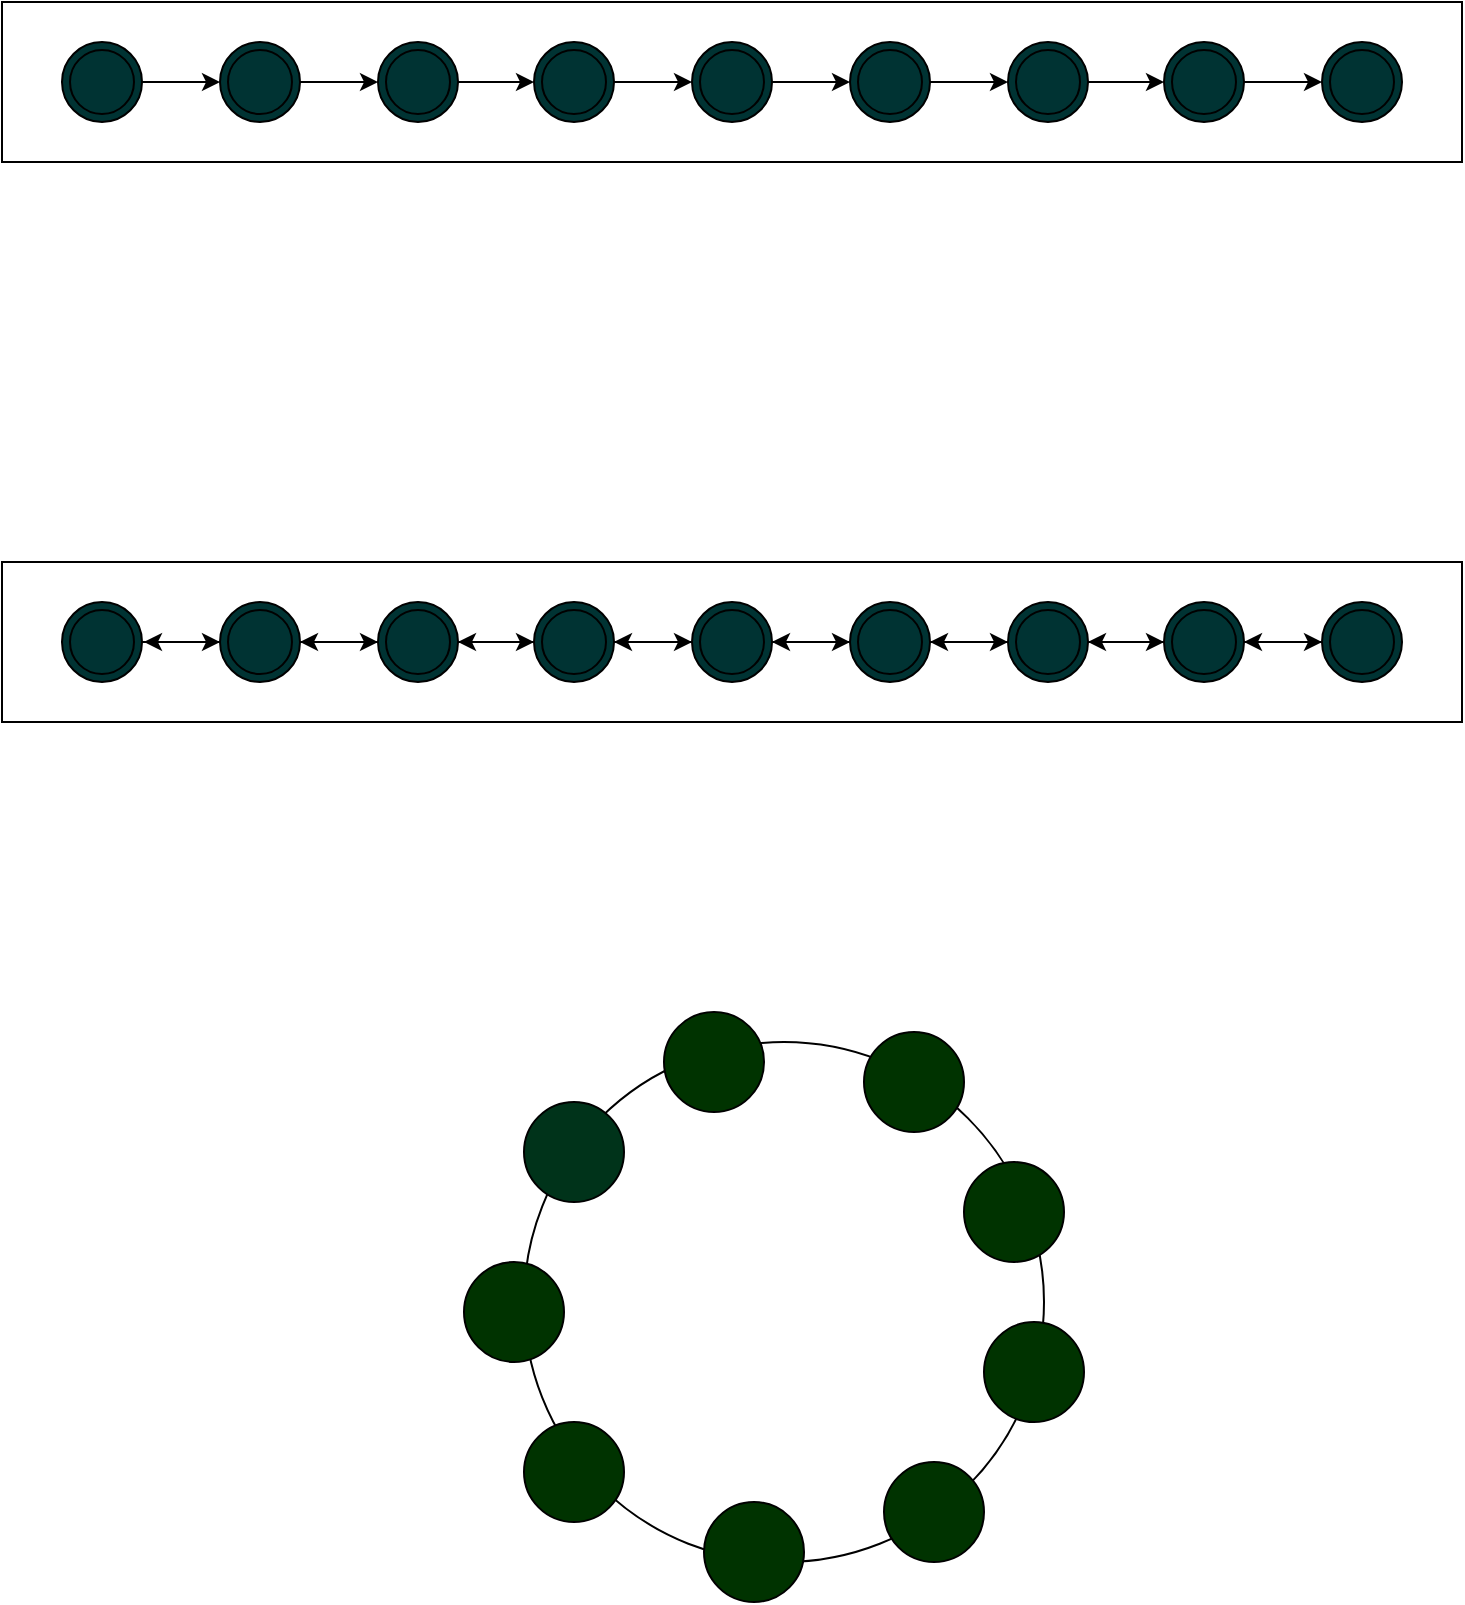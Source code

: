 <mxfile version="16.2.6" type="github">
  <diagram id="wuZnrCS4ffUr4uyaoDfu" name="第 1 页">
    <mxGraphModel dx="2062" dy="1113" grid="1" gridSize="10" guides="1" tooltips="1" connect="1" arrows="1" fold="1" page="1" pageScale="1" pageWidth="827" pageHeight="1169" math="0" shadow="0">
      <root>
        <mxCell id="0" />
        <mxCell id="1" parent="0" />
        <mxCell id="jJv5snXdQZRRRIjEyWKy-2" value="" style="group" vertex="1" connectable="0" parent="1">
          <mxGeometry x="49" y="80" width="730" height="80" as="geometry" />
        </mxCell>
        <mxCell id="jJv5snXdQZRRRIjEyWKy-3" value="" style="rounded=0;whiteSpace=wrap;html=1;" vertex="1" parent="jJv5snXdQZRRRIjEyWKy-2">
          <mxGeometry width="730" height="80" as="geometry" />
        </mxCell>
        <mxCell id="jJv5snXdQZRRRIjEyWKy-14" style="edgeStyle=orthogonalEdgeStyle;rounded=0;orthogonalLoop=1;jettySize=auto;html=1;exitX=1;exitY=0.5;exitDx=0;exitDy=0;" edge="1" parent="jJv5snXdQZRRRIjEyWKy-2" source="jJv5snXdQZRRRIjEyWKy-4" target="jJv5snXdQZRRRIjEyWKy-5">
          <mxGeometry relative="1" as="geometry" />
        </mxCell>
        <mxCell id="jJv5snXdQZRRRIjEyWKy-4" value="" style="ellipse;shape=doubleEllipse;whiteSpace=wrap;html=1;aspect=fixed;fillColor=#003333;" vertex="1" parent="jJv5snXdQZRRRIjEyWKy-2">
          <mxGeometry x="30" y="20" width="40" height="40" as="geometry" />
        </mxCell>
        <mxCell id="jJv5snXdQZRRRIjEyWKy-15" style="edgeStyle=orthogonalEdgeStyle;rounded=0;orthogonalLoop=1;jettySize=auto;html=1;exitX=1;exitY=0.5;exitDx=0;exitDy=0;entryX=0;entryY=0.5;entryDx=0;entryDy=0;" edge="1" parent="jJv5snXdQZRRRIjEyWKy-2" source="jJv5snXdQZRRRIjEyWKy-5" target="jJv5snXdQZRRRIjEyWKy-6">
          <mxGeometry relative="1" as="geometry" />
        </mxCell>
        <mxCell id="jJv5snXdQZRRRIjEyWKy-5" value="" style="ellipse;shape=doubleEllipse;whiteSpace=wrap;html=1;aspect=fixed;fillColor=#003333;" vertex="1" parent="jJv5snXdQZRRRIjEyWKy-2">
          <mxGeometry x="109" y="20" width="40" height="40" as="geometry" />
        </mxCell>
        <mxCell id="jJv5snXdQZRRRIjEyWKy-16" style="edgeStyle=orthogonalEdgeStyle;rounded=0;orthogonalLoop=1;jettySize=auto;html=1;exitX=1;exitY=0.5;exitDx=0;exitDy=0;entryX=0;entryY=0.5;entryDx=0;entryDy=0;" edge="1" parent="jJv5snXdQZRRRIjEyWKy-2" source="jJv5snXdQZRRRIjEyWKy-6" target="jJv5snXdQZRRRIjEyWKy-7">
          <mxGeometry relative="1" as="geometry" />
        </mxCell>
        <mxCell id="jJv5snXdQZRRRIjEyWKy-6" value="" style="ellipse;shape=doubleEllipse;whiteSpace=wrap;html=1;aspect=fixed;fillColor=#003333;" vertex="1" parent="jJv5snXdQZRRRIjEyWKy-2">
          <mxGeometry x="188" y="20" width="40" height="40" as="geometry" />
        </mxCell>
        <mxCell id="jJv5snXdQZRRRIjEyWKy-17" style="edgeStyle=orthogonalEdgeStyle;rounded=0;orthogonalLoop=1;jettySize=auto;html=1;exitX=1;exitY=0.5;exitDx=0;exitDy=0;entryX=0;entryY=0.5;entryDx=0;entryDy=0;" edge="1" parent="jJv5snXdQZRRRIjEyWKy-2" source="jJv5snXdQZRRRIjEyWKy-7" target="jJv5snXdQZRRRIjEyWKy-8">
          <mxGeometry relative="1" as="geometry" />
        </mxCell>
        <mxCell id="jJv5snXdQZRRRIjEyWKy-7" value="" style="ellipse;shape=doubleEllipse;whiteSpace=wrap;html=1;aspect=fixed;fillColor=#003333;" vertex="1" parent="jJv5snXdQZRRRIjEyWKy-2">
          <mxGeometry x="266" y="20" width="40" height="40" as="geometry" />
        </mxCell>
        <mxCell id="jJv5snXdQZRRRIjEyWKy-18" style="edgeStyle=orthogonalEdgeStyle;rounded=0;orthogonalLoop=1;jettySize=auto;html=1;exitX=1;exitY=0.5;exitDx=0;exitDy=0;" edge="1" parent="jJv5snXdQZRRRIjEyWKy-2" source="jJv5snXdQZRRRIjEyWKy-8" target="jJv5snXdQZRRRIjEyWKy-9">
          <mxGeometry relative="1" as="geometry" />
        </mxCell>
        <mxCell id="jJv5snXdQZRRRIjEyWKy-8" value="" style="ellipse;shape=doubleEllipse;whiteSpace=wrap;html=1;aspect=fixed;fillColor=#003333;" vertex="1" parent="jJv5snXdQZRRRIjEyWKy-2">
          <mxGeometry x="345" y="20" width="40" height="40" as="geometry" />
        </mxCell>
        <mxCell id="jJv5snXdQZRRRIjEyWKy-19" style="edgeStyle=orthogonalEdgeStyle;rounded=0;orthogonalLoop=1;jettySize=auto;html=1;exitX=1;exitY=0.5;exitDx=0;exitDy=0;entryX=0;entryY=0.5;entryDx=0;entryDy=0;" edge="1" parent="jJv5snXdQZRRRIjEyWKy-2" source="jJv5snXdQZRRRIjEyWKy-9" target="jJv5snXdQZRRRIjEyWKy-10">
          <mxGeometry relative="1" as="geometry" />
        </mxCell>
        <mxCell id="jJv5snXdQZRRRIjEyWKy-9" value="" style="ellipse;shape=doubleEllipse;whiteSpace=wrap;html=1;aspect=fixed;fillColor=#003333;" vertex="1" parent="jJv5snXdQZRRRIjEyWKy-2">
          <mxGeometry x="424" y="20" width="40" height="40" as="geometry" />
        </mxCell>
        <mxCell id="jJv5snXdQZRRRIjEyWKy-20" style="edgeStyle=orthogonalEdgeStyle;rounded=0;orthogonalLoop=1;jettySize=auto;html=1;exitX=1;exitY=0.5;exitDx=0;exitDy=0;entryX=0;entryY=0.5;entryDx=0;entryDy=0;" edge="1" parent="jJv5snXdQZRRRIjEyWKy-2" source="jJv5snXdQZRRRIjEyWKy-10" target="jJv5snXdQZRRRIjEyWKy-11">
          <mxGeometry relative="1" as="geometry" />
        </mxCell>
        <mxCell id="jJv5snXdQZRRRIjEyWKy-10" value="" style="ellipse;shape=doubleEllipse;whiteSpace=wrap;html=1;aspect=fixed;fillColor=#003333;" vertex="1" parent="jJv5snXdQZRRRIjEyWKy-2">
          <mxGeometry x="503" y="20" width="40" height="40" as="geometry" />
        </mxCell>
        <mxCell id="jJv5snXdQZRRRIjEyWKy-21" style="edgeStyle=orthogonalEdgeStyle;rounded=0;orthogonalLoop=1;jettySize=auto;html=1;exitX=1;exitY=0.5;exitDx=0;exitDy=0;entryX=0;entryY=0.5;entryDx=0;entryDy=0;" edge="1" parent="jJv5snXdQZRRRIjEyWKy-2" source="jJv5snXdQZRRRIjEyWKy-11" target="jJv5snXdQZRRRIjEyWKy-12">
          <mxGeometry relative="1" as="geometry" />
        </mxCell>
        <mxCell id="jJv5snXdQZRRRIjEyWKy-11" value="" style="ellipse;shape=doubleEllipse;whiteSpace=wrap;html=1;aspect=fixed;fillColor=#003333;" vertex="1" parent="jJv5snXdQZRRRIjEyWKy-2">
          <mxGeometry x="581" y="20" width="40" height="40" as="geometry" />
        </mxCell>
        <mxCell id="jJv5snXdQZRRRIjEyWKy-12" value="" style="ellipse;shape=doubleEllipse;whiteSpace=wrap;html=1;aspect=fixed;fillColor=#003333;" vertex="1" parent="jJv5snXdQZRRRIjEyWKy-2">
          <mxGeometry x="660" y="20" width="40" height="40" as="geometry" />
        </mxCell>
        <mxCell id="jJv5snXdQZRRRIjEyWKy-24" value="" style="group" vertex="1" connectable="0" parent="1">
          <mxGeometry x="49" y="360" width="730" height="80" as="geometry" />
        </mxCell>
        <mxCell id="jJv5snXdQZRRRIjEyWKy-25" value="" style="rounded=0;whiteSpace=wrap;html=1;" vertex="1" parent="jJv5snXdQZRRRIjEyWKy-24">
          <mxGeometry width="730" height="80" as="geometry" />
        </mxCell>
        <mxCell id="jJv5snXdQZRRRIjEyWKy-26" style="edgeStyle=orthogonalEdgeStyle;rounded=0;orthogonalLoop=1;jettySize=auto;html=1;exitX=1;exitY=0.5;exitDx=0;exitDy=0;" edge="1" parent="jJv5snXdQZRRRIjEyWKy-24" source="jJv5snXdQZRRRIjEyWKy-27" target="jJv5snXdQZRRRIjEyWKy-29">
          <mxGeometry relative="1" as="geometry" />
        </mxCell>
        <mxCell id="jJv5snXdQZRRRIjEyWKy-27" value="" style="ellipse;shape=doubleEllipse;whiteSpace=wrap;html=1;aspect=fixed;fillColor=#003333;" vertex="1" parent="jJv5snXdQZRRRIjEyWKy-24">
          <mxGeometry x="30" y="20" width="40" height="40" as="geometry" />
        </mxCell>
        <mxCell id="jJv5snXdQZRRRIjEyWKy-28" style="edgeStyle=orthogonalEdgeStyle;rounded=0;orthogonalLoop=1;jettySize=auto;html=1;exitX=1;exitY=0.5;exitDx=0;exitDy=0;entryX=0;entryY=0.5;entryDx=0;entryDy=0;" edge="1" parent="jJv5snXdQZRRRIjEyWKy-24" source="jJv5snXdQZRRRIjEyWKy-29" target="jJv5snXdQZRRRIjEyWKy-31">
          <mxGeometry relative="1" as="geometry" />
        </mxCell>
        <mxCell id="jJv5snXdQZRRRIjEyWKy-29" value="" style="ellipse;shape=doubleEllipse;whiteSpace=wrap;html=1;aspect=fixed;fillColor=#003333;" vertex="1" parent="jJv5snXdQZRRRIjEyWKy-24">
          <mxGeometry x="109" y="20" width="40" height="40" as="geometry" />
        </mxCell>
        <mxCell id="jJv5snXdQZRRRIjEyWKy-30" style="edgeStyle=orthogonalEdgeStyle;rounded=0;orthogonalLoop=1;jettySize=auto;html=1;exitX=1;exitY=0.5;exitDx=0;exitDy=0;entryX=0;entryY=0.5;entryDx=0;entryDy=0;" edge="1" parent="jJv5snXdQZRRRIjEyWKy-24" source="jJv5snXdQZRRRIjEyWKy-31" target="jJv5snXdQZRRRIjEyWKy-33">
          <mxGeometry relative="1" as="geometry" />
        </mxCell>
        <mxCell id="jJv5snXdQZRRRIjEyWKy-53" style="edgeStyle=orthogonalEdgeStyle;rounded=0;orthogonalLoop=1;jettySize=auto;html=1;exitX=0;exitY=0.5;exitDx=0;exitDy=0;entryX=1;entryY=0.5;entryDx=0;entryDy=0;" edge="1" parent="jJv5snXdQZRRRIjEyWKy-24" source="jJv5snXdQZRRRIjEyWKy-31" target="jJv5snXdQZRRRIjEyWKy-29">
          <mxGeometry relative="1" as="geometry" />
        </mxCell>
        <mxCell id="jJv5snXdQZRRRIjEyWKy-31" value="" style="ellipse;shape=doubleEllipse;whiteSpace=wrap;html=1;aspect=fixed;fillColor=#003333;" vertex="1" parent="jJv5snXdQZRRRIjEyWKy-24">
          <mxGeometry x="188" y="20" width="40" height="40" as="geometry" />
        </mxCell>
        <mxCell id="jJv5snXdQZRRRIjEyWKy-32" style="edgeStyle=orthogonalEdgeStyle;rounded=0;orthogonalLoop=1;jettySize=auto;html=1;exitX=1;exitY=0.5;exitDx=0;exitDy=0;entryX=0;entryY=0.5;entryDx=0;entryDy=0;" edge="1" parent="jJv5snXdQZRRRIjEyWKy-24" source="jJv5snXdQZRRRIjEyWKy-33" target="jJv5snXdQZRRRIjEyWKy-35">
          <mxGeometry relative="1" as="geometry" />
        </mxCell>
        <mxCell id="jJv5snXdQZRRRIjEyWKy-52" style="edgeStyle=orthogonalEdgeStyle;rounded=0;orthogonalLoop=1;jettySize=auto;html=1;exitX=0;exitY=0.5;exitDx=0;exitDy=0;entryX=1;entryY=0.5;entryDx=0;entryDy=0;" edge="1" parent="jJv5snXdQZRRRIjEyWKy-24" source="jJv5snXdQZRRRIjEyWKy-33" target="jJv5snXdQZRRRIjEyWKy-31">
          <mxGeometry relative="1" as="geometry" />
        </mxCell>
        <mxCell id="jJv5snXdQZRRRIjEyWKy-33" value="" style="ellipse;shape=doubleEllipse;whiteSpace=wrap;html=1;aspect=fixed;fillColor=#003333;" vertex="1" parent="jJv5snXdQZRRRIjEyWKy-24">
          <mxGeometry x="266" y="20" width="40" height="40" as="geometry" />
        </mxCell>
        <mxCell id="jJv5snXdQZRRRIjEyWKy-34" style="edgeStyle=orthogonalEdgeStyle;rounded=0;orthogonalLoop=1;jettySize=auto;html=1;exitX=1;exitY=0.5;exitDx=0;exitDy=0;" edge="1" parent="jJv5snXdQZRRRIjEyWKy-24" source="jJv5snXdQZRRRIjEyWKy-35" target="jJv5snXdQZRRRIjEyWKy-37">
          <mxGeometry relative="1" as="geometry" />
        </mxCell>
        <mxCell id="jJv5snXdQZRRRIjEyWKy-51" style="edgeStyle=orthogonalEdgeStyle;rounded=0;orthogonalLoop=1;jettySize=auto;html=1;exitX=0;exitY=0.5;exitDx=0;exitDy=0;entryX=1;entryY=0.5;entryDx=0;entryDy=0;" edge="1" parent="jJv5snXdQZRRRIjEyWKy-24" source="jJv5snXdQZRRRIjEyWKy-35" target="jJv5snXdQZRRRIjEyWKy-33">
          <mxGeometry relative="1" as="geometry" />
        </mxCell>
        <mxCell id="jJv5snXdQZRRRIjEyWKy-35" value="" style="ellipse;shape=doubleEllipse;whiteSpace=wrap;html=1;aspect=fixed;fillColor=#003333;" vertex="1" parent="jJv5snXdQZRRRIjEyWKy-24">
          <mxGeometry x="345" y="20" width="40" height="40" as="geometry" />
        </mxCell>
        <mxCell id="jJv5snXdQZRRRIjEyWKy-36" style="edgeStyle=orthogonalEdgeStyle;rounded=0;orthogonalLoop=1;jettySize=auto;html=1;exitX=1;exitY=0.5;exitDx=0;exitDy=0;entryX=0;entryY=0.5;entryDx=0;entryDy=0;" edge="1" parent="jJv5snXdQZRRRIjEyWKy-24" source="jJv5snXdQZRRRIjEyWKy-37" target="jJv5snXdQZRRRIjEyWKy-39">
          <mxGeometry relative="1" as="geometry" />
        </mxCell>
        <mxCell id="jJv5snXdQZRRRIjEyWKy-49" style="edgeStyle=orthogonalEdgeStyle;rounded=0;orthogonalLoop=1;jettySize=auto;html=1;exitX=0;exitY=0.5;exitDx=0;exitDy=0;entryX=1;entryY=0.5;entryDx=0;entryDy=0;" edge="1" parent="jJv5snXdQZRRRIjEyWKy-24" source="jJv5snXdQZRRRIjEyWKy-37" target="jJv5snXdQZRRRIjEyWKy-35">
          <mxGeometry relative="1" as="geometry" />
        </mxCell>
        <mxCell id="jJv5snXdQZRRRIjEyWKy-37" value="" style="ellipse;shape=doubleEllipse;whiteSpace=wrap;html=1;aspect=fixed;fillColor=#003333;" vertex="1" parent="jJv5snXdQZRRRIjEyWKy-24">
          <mxGeometry x="424" y="20" width="40" height="40" as="geometry" />
        </mxCell>
        <mxCell id="jJv5snXdQZRRRIjEyWKy-38" style="edgeStyle=orthogonalEdgeStyle;rounded=0;orthogonalLoop=1;jettySize=auto;html=1;exitX=1;exitY=0.5;exitDx=0;exitDy=0;entryX=0;entryY=0.5;entryDx=0;entryDy=0;" edge="1" parent="jJv5snXdQZRRRIjEyWKy-24" source="jJv5snXdQZRRRIjEyWKy-39" target="jJv5snXdQZRRRIjEyWKy-41">
          <mxGeometry relative="1" as="geometry" />
        </mxCell>
        <mxCell id="jJv5snXdQZRRRIjEyWKy-48" style="edgeStyle=orthogonalEdgeStyle;rounded=0;orthogonalLoop=1;jettySize=auto;html=1;exitX=0;exitY=0.5;exitDx=0;exitDy=0;entryX=1;entryY=0.5;entryDx=0;entryDy=0;" edge="1" parent="jJv5snXdQZRRRIjEyWKy-24" source="jJv5snXdQZRRRIjEyWKy-39" target="jJv5snXdQZRRRIjEyWKy-37">
          <mxGeometry relative="1" as="geometry" />
        </mxCell>
        <mxCell id="jJv5snXdQZRRRIjEyWKy-39" value="" style="ellipse;shape=doubleEllipse;whiteSpace=wrap;html=1;aspect=fixed;fillColor=#003333;" vertex="1" parent="jJv5snXdQZRRRIjEyWKy-24">
          <mxGeometry x="503" y="20" width="40" height="40" as="geometry" />
        </mxCell>
        <mxCell id="jJv5snXdQZRRRIjEyWKy-40" style="edgeStyle=orthogonalEdgeStyle;rounded=0;orthogonalLoop=1;jettySize=auto;html=1;exitX=1;exitY=0.5;exitDx=0;exitDy=0;entryX=0;entryY=0.5;entryDx=0;entryDy=0;" edge="1" parent="jJv5snXdQZRRRIjEyWKy-24" source="jJv5snXdQZRRRIjEyWKy-41" target="jJv5snXdQZRRRIjEyWKy-42">
          <mxGeometry relative="1" as="geometry" />
        </mxCell>
        <mxCell id="jJv5snXdQZRRRIjEyWKy-47" style="edgeStyle=orthogonalEdgeStyle;rounded=0;orthogonalLoop=1;jettySize=auto;html=1;exitX=0;exitY=0.5;exitDx=0;exitDy=0;entryX=1;entryY=0.5;entryDx=0;entryDy=0;" edge="1" parent="jJv5snXdQZRRRIjEyWKy-24" source="jJv5snXdQZRRRIjEyWKy-41" target="jJv5snXdQZRRRIjEyWKy-39">
          <mxGeometry relative="1" as="geometry" />
        </mxCell>
        <mxCell id="jJv5snXdQZRRRIjEyWKy-41" value="" style="ellipse;shape=doubleEllipse;whiteSpace=wrap;html=1;aspect=fixed;fillColor=#003333;" vertex="1" parent="jJv5snXdQZRRRIjEyWKy-24">
          <mxGeometry x="581" y="20" width="40" height="40" as="geometry" />
        </mxCell>
        <mxCell id="jJv5snXdQZRRRIjEyWKy-45" style="edgeStyle=orthogonalEdgeStyle;rounded=0;orthogonalLoop=1;jettySize=auto;html=1;exitX=0;exitY=0.5;exitDx=0;exitDy=0;entryX=1;entryY=0.5;entryDx=0;entryDy=0;" edge="1" parent="jJv5snXdQZRRRIjEyWKy-24" source="jJv5snXdQZRRRIjEyWKy-42" target="jJv5snXdQZRRRIjEyWKy-41">
          <mxGeometry relative="1" as="geometry" />
        </mxCell>
        <mxCell id="jJv5snXdQZRRRIjEyWKy-42" value="" style="ellipse;shape=doubleEllipse;whiteSpace=wrap;html=1;aspect=fixed;fillColor=#003333;" vertex="1" parent="jJv5snXdQZRRRIjEyWKy-24">
          <mxGeometry x="660" y="20" width="40" height="40" as="geometry" />
        </mxCell>
        <mxCell id="jJv5snXdQZRRRIjEyWKy-54" style="edgeStyle=orthogonalEdgeStyle;rounded=0;orthogonalLoop=1;jettySize=auto;html=1;exitX=0;exitY=0.5;exitDx=0;exitDy=0;" edge="1" parent="1" source="jJv5snXdQZRRRIjEyWKy-29">
          <mxGeometry relative="1" as="geometry">
            <mxPoint x="120" y="400" as="targetPoint" />
          </mxGeometry>
        </mxCell>
        <mxCell id="jJv5snXdQZRRRIjEyWKy-55" value="" style="ellipse;whiteSpace=wrap;html=1;aspect=fixed;" vertex="1" parent="1">
          <mxGeometry x="310" y="600" width="260" height="260" as="geometry" />
        </mxCell>
        <mxCell id="jJv5snXdQZRRRIjEyWKy-56" value="" style="ellipse;whiteSpace=wrap;html=1;aspect=fixed;fillColor=#00331A;" vertex="1" parent="1">
          <mxGeometry x="310" y="630" width="50" height="50" as="geometry" />
        </mxCell>
        <mxCell id="jJv5snXdQZRRRIjEyWKy-57" value="" style="ellipse;whiteSpace=wrap;html=1;aspect=fixed;fillColor=#003300;" vertex="1" parent="1">
          <mxGeometry x="380" y="585" width="50" height="50" as="geometry" />
        </mxCell>
        <mxCell id="jJv5snXdQZRRRIjEyWKy-58" value="" style="ellipse;whiteSpace=wrap;html=1;aspect=fixed;fillColor=#003300;" vertex="1" parent="1">
          <mxGeometry x="480" y="595" width="50" height="50" as="geometry" />
        </mxCell>
        <mxCell id="jJv5snXdQZRRRIjEyWKy-59" value="" style="ellipse;whiteSpace=wrap;html=1;aspect=fixed;fillColor=#003300;" vertex="1" parent="1">
          <mxGeometry x="530" y="660" width="50" height="50" as="geometry" />
        </mxCell>
        <mxCell id="jJv5snXdQZRRRIjEyWKy-60" value="" style="ellipse;whiteSpace=wrap;html=1;aspect=fixed;fillColor=#003300;" vertex="1" parent="1">
          <mxGeometry x="540" y="740" width="50" height="50" as="geometry" />
        </mxCell>
        <mxCell id="jJv5snXdQZRRRIjEyWKy-61" value="" style="ellipse;whiteSpace=wrap;html=1;aspect=fixed;fillColor=#003300;" vertex="1" parent="1">
          <mxGeometry x="490" y="810" width="50" height="50" as="geometry" />
        </mxCell>
        <mxCell id="jJv5snXdQZRRRIjEyWKy-62" value="" style="ellipse;whiteSpace=wrap;html=1;aspect=fixed;fillColor=#003300;" vertex="1" parent="1">
          <mxGeometry x="400" y="830" width="50" height="50" as="geometry" />
        </mxCell>
        <mxCell id="jJv5snXdQZRRRIjEyWKy-63" value="" style="ellipse;whiteSpace=wrap;html=1;aspect=fixed;fillColor=#003300;" vertex="1" parent="1">
          <mxGeometry x="310" y="790" width="50" height="50" as="geometry" />
        </mxCell>
        <mxCell id="jJv5snXdQZRRRIjEyWKy-64" value="" style="ellipse;whiteSpace=wrap;html=1;aspect=fixed;fillColor=#003300;" vertex="1" parent="1">
          <mxGeometry x="280" y="710" width="50" height="50" as="geometry" />
        </mxCell>
      </root>
    </mxGraphModel>
  </diagram>
</mxfile>

